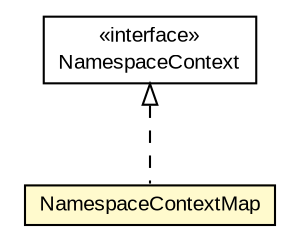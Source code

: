#!/usr/local/bin/dot
#
# Class diagram 
# Generated by UMLGraph version R5_6-24-gf6e263 (http://www.umlgraph.org/)
#

digraph G {
	edge [fontname="arial",fontsize=10,labelfontname="arial",labelfontsize=10];
	node [fontname="arial",fontsize=10,shape=plaintext];
	nodesep=0.25;
	ranksep=0.5;
	// eu.europa.esig.dss.NamespaceContextMap
	c435839 [label=<<table title="eu.europa.esig.dss.NamespaceContextMap" border="0" cellborder="1" cellspacing="0" cellpadding="2" port="p" bgcolor="lemonChiffon" href="./NamespaceContextMap.html">
		<tr><td><table border="0" cellspacing="0" cellpadding="1">
<tr><td align="center" balign="center"> NamespaceContextMap </td></tr>
		</table></td></tr>
		</table>>, URL="./NamespaceContextMap.html", fontname="arial", fontcolor="black", fontsize=10.0];
	//eu.europa.esig.dss.NamespaceContextMap implements javax.xml.namespace.NamespaceContext
	c436716:p -> c435839:p [dir=back,arrowtail=empty,style=dashed];
	// javax.xml.namespace.NamespaceContext
	c436716 [label=<<table title="javax.xml.namespace.NamespaceContext" border="0" cellborder="1" cellspacing="0" cellpadding="2" port="p" href="http://java.sun.com/j2se/1.4.2/docs/api/javax/xml/namespace/NamespaceContext.html">
		<tr><td><table border="0" cellspacing="0" cellpadding="1">
<tr><td align="center" balign="center"> &#171;interface&#187; </td></tr>
<tr><td align="center" balign="center"> NamespaceContext </td></tr>
		</table></td></tr>
		</table>>, URL="http://java.sun.com/j2se/1.4.2/docs/api/javax/xml/namespace/NamespaceContext.html", fontname="arial", fontcolor="black", fontsize=10.0];
}

